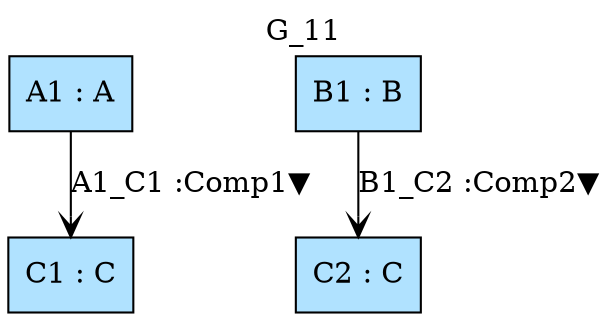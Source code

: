 digraph {graph[label=G_11,labelloc=tl,labelfontsize=12];
"A1"[shape=box,fillcolor=lightskyblue1,style = filled,label="A1 : A"];
"C1"[shape=box,fillcolor=lightskyblue1,style = filled,label="C1 : C"];
"B1"[shape=box,fillcolor=lightskyblue1,style = filled,label="B1 : B"];
"C2"[shape=box,fillcolor=lightskyblue1,style = filled,label="C2 : C"];

"A1"->"C1"[label="A1_C1 :Comp1▼",arrowhead=vee];
"B1"->"C2"[label="B1_C2 :Comp2▼",arrowhead=vee];
}